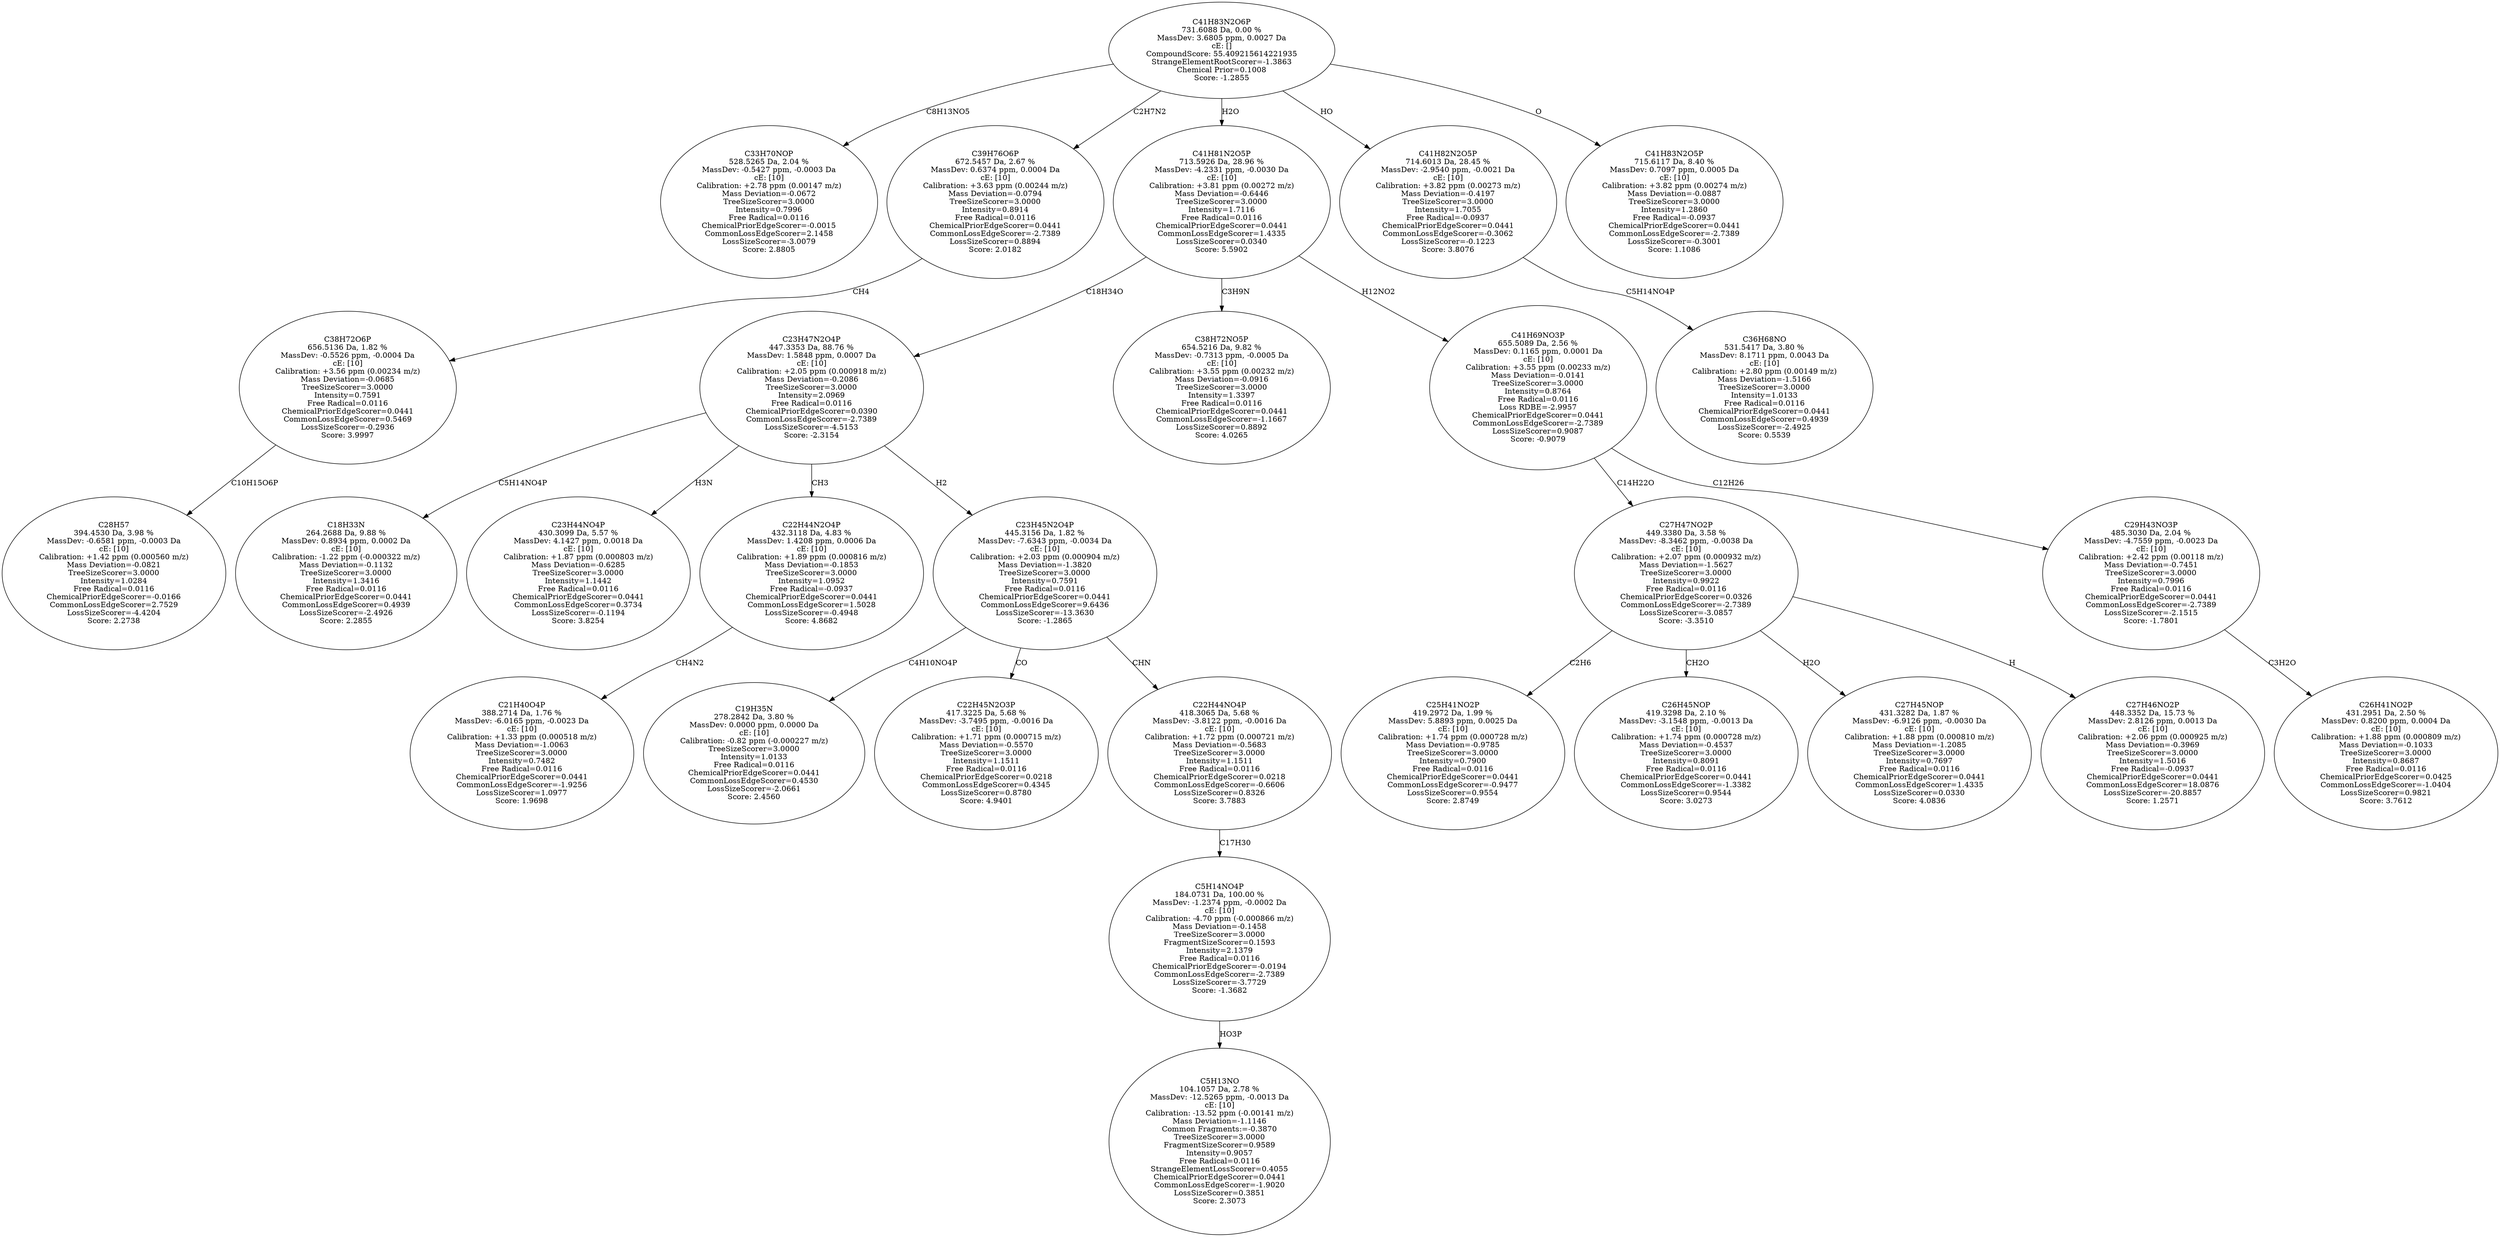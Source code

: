 strict digraph {
v1 [label="C33H70NOP\n528.5265 Da, 2.04 %\nMassDev: -0.5427 ppm, -0.0003 Da\ncE: [10]\nCalibration: +2.78 ppm (0.00147 m/z)\nMass Deviation=-0.0672\nTreeSizeScorer=3.0000\nIntensity=0.7996\nFree Radical=0.0116\nChemicalPriorEdgeScorer=-0.0015\nCommonLossEdgeScorer=2.1458\nLossSizeScorer=-3.0079\nScore: 2.8805"];
v2 [label="C28H57\n394.4530 Da, 3.98 %\nMassDev: -0.6581 ppm, -0.0003 Da\ncE: [10]\nCalibration: +1.42 ppm (0.000560 m/z)\nMass Deviation=-0.0821\nTreeSizeScorer=3.0000\nIntensity=1.0284\nFree Radical=0.0116\nChemicalPriorEdgeScorer=-0.0166\nCommonLossEdgeScorer=2.7529\nLossSizeScorer=-4.4204\nScore: 2.2738"];
v3 [label="C38H72O6P\n656.5136 Da, 1.82 %\nMassDev: -0.5526 ppm, -0.0004 Da\ncE: [10]\nCalibration: +3.56 ppm (0.00234 m/z)\nMass Deviation=-0.0685\nTreeSizeScorer=3.0000\nIntensity=0.7591\nFree Radical=0.0116\nChemicalPriorEdgeScorer=0.0441\nCommonLossEdgeScorer=0.5469\nLossSizeScorer=-0.2936\nScore: 3.9997"];
v4 [label="C39H76O6P\n672.5457 Da, 2.67 %\nMassDev: 0.6374 ppm, 0.0004 Da\ncE: [10]\nCalibration: +3.63 ppm (0.00244 m/z)\nMass Deviation=-0.0794\nTreeSizeScorer=3.0000\nIntensity=0.8914\nFree Radical=0.0116\nChemicalPriorEdgeScorer=0.0441\nCommonLossEdgeScorer=-2.7389\nLossSizeScorer=0.8894\nScore: 2.0182"];
v5 [label="C18H33N\n264.2688 Da, 9.88 %\nMassDev: 0.8934 ppm, 0.0002 Da\ncE: [10]\nCalibration: -1.22 ppm (-0.000322 m/z)\nMass Deviation=-0.1132\nTreeSizeScorer=3.0000\nIntensity=1.3416\nFree Radical=0.0116\nChemicalPriorEdgeScorer=0.0441\nCommonLossEdgeScorer=0.4939\nLossSizeScorer=-2.4926\nScore: 2.2855"];
v6 [label="C23H44NO4P\n430.3099 Da, 5.57 %\nMassDev: 4.1427 ppm, 0.0018 Da\ncE: [10]\nCalibration: +1.87 ppm (0.000803 m/z)\nMass Deviation=-0.6285\nTreeSizeScorer=3.0000\nIntensity=1.1442\nFree Radical=0.0116\nChemicalPriorEdgeScorer=0.0441\nCommonLossEdgeScorer=0.3734\nLossSizeScorer=-0.1194\nScore: 3.8254"];
v7 [label="C21H40O4P\n388.2714 Da, 1.76 %\nMassDev: -6.0165 ppm, -0.0023 Da\ncE: [10]\nCalibration: +1.33 ppm (0.000518 m/z)\nMass Deviation=-1.0063\nTreeSizeScorer=3.0000\nIntensity=0.7482\nFree Radical=0.0116\nChemicalPriorEdgeScorer=0.0441\nCommonLossEdgeScorer=-1.9256\nLossSizeScorer=1.0977\nScore: 1.9698"];
v8 [label="C22H44N2O4P\n432.3118 Da, 4.83 %\nMassDev: 1.4208 ppm, 0.0006 Da\ncE: [10]\nCalibration: +1.89 ppm (0.000816 m/z)\nMass Deviation=-0.1853\nTreeSizeScorer=3.0000\nIntensity=1.0952\nFree Radical=-0.0937\nChemicalPriorEdgeScorer=0.0441\nCommonLossEdgeScorer=1.5028\nLossSizeScorer=-0.4948\nScore: 4.8682"];
v9 [label="C19H35N\n278.2842 Da, 3.80 %\nMassDev: 0.0000 ppm, 0.0000 Da\ncE: [10]\nCalibration: -0.82 ppm (-0.000227 m/z)\nTreeSizeScorer=3.0000\nIntensity=1.0133\nFree Radical=0.0116\nChemicalPriorEdgeScorer=0.0441\nCommonLossEdgeScorer=0.4530\nLossSizeScorer=-2.0661\nScore: 2.4560"];
v10 [label="C22H45N2O3P\n417.3225 Da, 5.68 %\nMassDev: -3.7495 ppm, -0.0016 Da\ncE: [10]\nCalibration: +1.71 ppm (0.000715 m/z)\nMass Deviation=-0.5570\nTreeSizeScorer=3.0000\nIntensity=1.1511\nFree Radical=0.0116\nChemicalPriorEdgeScorer=0.0218\nCommonLossEdgeScorer=0.4345\nLossSizeScorer=0.8780\nScore: 4.9401"];
v11 [label="C5H13NO\n104.1057 Da, 2.78 %\nMassDev: -12.5265 ppm, -0.0013 Da\ncE: [10]\nCalibration: -13.52 ppm (-0.00141 m/z)\nMass Deviation=-1.1146\nCommon Fragments:=-0.3870\nTreeSizeScorer=3.0000\nFragmentSizeScorer=0.9589\nIntensity=0.9057\nFree Radical=0.0116\nStrangeElementLossScorer=0.4055\nChemicalPriorEdgeScorer=0.0441\nCommonLossEdgeScorer=-1.9020\nLossSizeScorer=0.3851\nScore: 2.3073"];
v12 [label="C5H14NO4P\n184.0731 Da, 100.00 %\nMassDev: -1.2374 ppm, -0.0002 Da\ncE: [10]\nCalibration: -4.70 ppm (-0.000866 m/z)\nMass Deviation=-0.1458\nTreeSizeScorer=3.0000\nFragmentSizeScorer=0.1593\nIntensity=2.1379\nFree Radical=0.0116\nChemicalPriorEdgeScorer=-0.0194\nCommonLossEdgeScorer=-2.7389\nLossSizeScorer=-3.7729\nScore: -1.3682"];
v13 [label="C22H44NO4P\n418.3065 Da, 5.68 %\nMassDev: -3.8122 ppm, -0.0016 Da\ncE: [10]\nCalibration: +1.72 ppm (0.000721 m/z)\nMass Deviation=-0.5683\nTreeSizeScorer=3.0000\nIntensity=1.1511\nFree Radical=0.0116\nChemicalPriorEdgeScorer=0.0218\nCommonLossEdgeScorer=-0.6606\nLossSizeScorer=0.8326\nScore: 3.7883"];
v14 [label="C23H45N2O4P\n445.3156 Da, 1.82 %\nMassDev: -7.6343 ppm, -0.0034 Da\ncE: [10]\nCalibration: +2.03 ppm (0.000904 m/z)\nMass Deviation=-1.3820\nTreeSizeScorer=3.0000\nIntensity=0.7591\nFree Radical=0.0116\nChemicalPriorEdgeScorer=0.0441\nCommonLossEdgeScorer=9.6436\nLossSizeScorer=-13.3630\nScore: -1.2865"];
v15 [label="C23H47N2O4P\n447.3353 Da, 88.76 %\nMassDev: 1.5848 ppm, 0.0007 Da\ncE: [10]\nCalibration: +2.05 ppm (0.000918 m/z)\nMass Deviation=-0.2086\nTreeSizeScorer=3.0000\nIntensity=2.0969\nFree Radical=0.0116\nChemicalPriorEdgeScorer=0.0390\nCommonLossEdgeScorer=-2.7389\nLossSizeScorer=-4.5153\nScore: -2.3154"];
v16 [label="C38H72NO5P\n654.5216 Da, 9.82 %\nMassDev: -0.7313 ppm, -0.0005 Da\ncE: [10]\nCalibration: +3.55 ppm (0.00232 m/z)\nMass Deviation=-0.0916\nTreeSizeScorer=3.0000\nIntensity=1.3397\nFree Radical=0.0116\nChemicalPriorEdgeScorer=0.0441\nCommonLossEdgeScorer=-1.1667\nLossSizeScorer=0.8892\nScore: 4.0265"];
v17 [label="C25H41NO2P\n419.2972 Da, 1.99 %\nMassDev: 5.8893 ppm, 0.0025 Da\ncE: [10]\nCalibration: +1.74 ppm (0.000728 m/z)\nMass Deviation=-0.9785\nTreeSizeScorer=3.0000\nIntensity=0.7900\nFree Radical=0.0116\nChemicalPriorEdgeScorer=0.0441\nCommonLossEdgeScorer=-0.9477\nLossSizeScorer=0.9554\nScore: 2.8749"];
v18 [label="C26H45NOP\n419.3298 Da, 2.10 %\nMassDev: -3.1548 ppm, -0.0013 Da\ncE: [10]\nCalibration: +1.74 ppm (0.000728 m/z)\nMass Deviation=-0.4537\nTreeSizeScorer=3.0000\nIntensity=0.8091\nFree Radical=0.0116\nChemicalPriorEdgeScorer=0.0441\nCommonLossEdgeScorer=-1.3382\nLossSizeScorer=0.9544\nScore: 3.0273"];
v19 [label="C27H45NOP\n431.3282 Da, 1.87 %\nMassDev: -6.9126 ppm, -0.0030 Da\ncE: [10]\nCalibration: +1.88 ppm (0.000810 m/z)\nMass Deviation=-1.2085\nTreeSizeScorer=3.0000\nIntensity=0.7697\nFree Radical=0.0116\nChemicalPriorEdgeScorer=0.0441\nCommonLossEdgeScorer=1.4335\nLossSizeScorer=0.0330\nScore: 4.0836"];
v20 [label="C27H46NO2P\n448.3352 Da, 15.73 %\nMassDev: 2.8126 ppm, 0.0013 Da\ncE: [10]\nCalibration: +2.06 ppm (0.000925 m/z)\nMass Deviation=-0.3969\nTreeSizeScorer=3.0000\nIntensity=1.5016\nFree Radical=-0.0937\nChemicalPriorEdgeScorer=0.0441\nCommonLossEdgeScorer=18.0876\nLossSizeScorer=-20.8857\nScore: 1.2571"];
v21 [label="C27H47NO2P\n449.3380 Da, 3.58 %\nMassDev: -8.3462 ppm, -0.0038 Da\ncE: [10]\nCalibration: +2.07 ppm (0.000932 m/z)\nMass Deviation=-1.5627\nTreeSizeScorer=3.0000\nIntensity=0.9922\nFree Radical=0.0116\nChemicalPriorEdgeScorer=0.0326\nCommonLossEdgeScorer=-2.7389\nLossSizeScorer=-3.0857\nScore: -3.3510"];
v22 [label="C26H41NO2P\n431.2951 Da, 2.50 %\nMassDev: 0.8200 ppm, 0.0004 Da\ncE: [10]\nCalibration: +1.88 ppm (0.000809 m/z)\nMass Deviation=-0.1033\nTreeSizeScorer=3.0000\nIntensity=0.8687\nFree Radical=0.0116\nChemicalPriorEdgeScorer=0.0425\nCommonLossEdgeScorer=-1.0404\nLossSizeScorer=0.9821\nScore: 3.7612"];
v23 [label="C29H43NO3P\n485.3030 Da, 2.04 %\nMassDev: -4.7559 ppm, -0.0023 Da\ncE: [10]\nCalibration: +2.42 ppm (0.00118 m/z)\nMass Deviation=-0.7451\nTreeSizeScorer=3.0000\nIntensity=0.7996\nFree Radical=0.0116\nChemicalPriorEdgeScorer=0.0441\nCommonLossEdgeScorer=-2.7389\nLossSizeScorer=-2.1515\nScore: -1.7801"];
v24 [label="C41H69NO3P\n655.5089 Da, 2.56 %\nMassDev: 0.1165 ppm, 0.0001 Da\ncE: [10]\nCalibration: +3.55 ppm (0.00233 m/z)\nMass Deviation=-0.0141\nTreeSizeScorer=3.0000\nIntensity=0.8764\nFree Radical=0.0116\nLoss RDBE=-2.9957\nChemicalPriorEdgeScorer=0.0441\nCommonLossEdgeScorer=-2.7389\nLossSizeScorer=0.9087\nScore: -0.9079"];
v25 [label="C41H81N2O5P\n713.5926 Da, 28.96 %\nMassDev: -4.2331 ppm, -0.0030 Da\ncE: [10]\nCalibration: +3.81 ppm (0.00272 m/z)\nMass Deviation=-0.6446\nTreeSizeScorer=3.0000\nIntensity=1.7116\nFree Radical=0.0116\nChemicalPriorEdgeScorer=0.0441\nCommonLossEdgeScorer=1.4335\nLossSizeScorer=0.0340\nScore: 5.5902"];
v26 [label="C36H68NO\n531.5417 Da, 3.80 %\nMassDev: 8.1711 ppm, 0.0043 Da\ncE: [10]\nCalibration: +2.80 ppm (0.00149 m/z)\nMass Deviation=-1.5166\nTreeSizeScorer=3.0000\nIntensity=1.0133\nFree Radical=0.0116\nChemicalPriorEdgeScorer=0.0441\nCommonLossEdgeScorer=0.4939\nLossSizeScorer=-2.4925\nScore: 0.5539"];
v27 [label="C41H82N2O5P\n714.6013 Da, 28.45 %\nMassDev: -2.9540 ppm, -0.0021 Da\ncE: [10]\nCalibration: +3.82 ppm (0.00273 m/z)\nMass Deviation=-0.4197\nTreeSizeScorer=3.0000\nIntensity=1.7055\nFree Radical=-0.0937\nChemicalPriorEdgeScorer=0.0441\nCommonLossEdgeScorer=-0.3062\nLossSizeScorer=-0.1223\nScore: 3.8076"];
v28 [label="C41H83N2O5P\n715.6117 Da, 8.40 %\nMassDev: 0.7097 ppm, 0.0005 Da\ncE: [10]\nCalibration: +3.82 ppm (0.00274 m/z)\nMass Deviation=-0.0887\nTreeSizeScorer=3.0000\nIntensity=1.2860\nFree Radical=-0.0937\nChemicalPriorEdgeScorer=0.0441\nCommonLossEdgeScorer=-2.7389\nLossSizeScorer=-0.3001\nScore: 1.1086"];
v29 [label="C41H83N2O6P\n731.6088 Da, 0.00 %\nMassDev: 3.6805 ppm, 0.0027 Da\ncE: []\nCompoundScore: 55.409215614221935\nStrangeElementRootScorer=-1.3863\nChemical Prior=0.1008\nScore: -1.2855"];
v29 -> v1 [label="C8H13NO5"];
v3 -> v2 [label="C10H15O6P"];
v4 -> v3 [label="CH4"];
v29 -> v4 [label="C2H7N2"];
v15 -> v5 [label="C5H14NO4P"];
v15 -> v6 [label="H3N"];
v8 -> v7 [label="CH4N2"];
v15 -> v8 [label="CH3"];
v14 -> v9 [label="C4H10NO4P"];
v14 -> v10 [label="CO"];
v12 -> v11 [label="HO3P"];
v13 -> v12 [label="C17H30"];
v14 -> v13 [label="CHN"];
v15 -> v14 [label="H2"];
v25 -> v15 [label="C18H34O"];
v25 -> v16 [label="C3H9N"];
v21 -> v17 [label="C2H6"];
v21 -> v18 [label="CH2O"];
v21 -> v19 [label="H2O"];
v21 -> v20 [label="H"];
v24 -> v21 [label="C14H22O"];
v23 -> v22 [label="C3H2O"];
v24 -> v23 [label="C12H26"];
v25 -> v24 [label="H12NO2"];
v29 -> v25 [label="H2O"];
v27 -> v26 [label="C5H14NO4P"];
v29 -> v27 [label="HO"];
v29 -> v28 [label="O"];
}